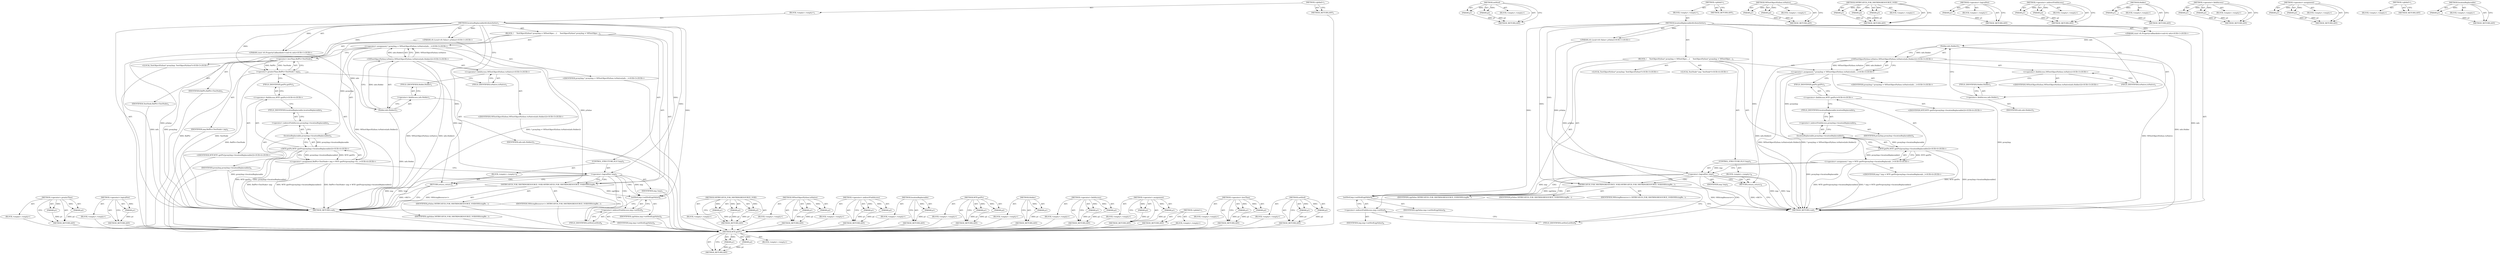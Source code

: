 digraph "setHref" {
vulnerable_90 [label=<(METHOD,WTF.getPtr)>];
vulnerable_91 [label=<(PARAM,p1)>];
vulnerable_92 [label=<(PARAM,p2)>];
vulnerable_93 [label=<(BLOCK,&lt;empty&gt;,&lt;empty&gt;)>];
vulnerable_94 [label=<(METHOD_RETURN,ANY)>];
vulnerable_114 [label=<(METHOD,setHref)>];
vulnerable_115 [label=<(PARAM,p1)>];
vulnerable_116 [label=<(PARAM,p2)>];
vulnerable_117 [label=<(BLOCK,&lt;empty&gt;,&lt;empty&gt;)>];
vulnerable_118 [label=<(METHOD_RETURN,ANY)>];
vulnerable_6 [label=<(METHOD,&lt;global&gt;)<SUB>1</SUB>>];
vulnerable_7 [label=<(BLOCK,&lt;empty&gt;,&lt;empty&gt;)<SUB>1</SUB>>];
vulnerable_8 [label=<(METHOD,locationReplaceableAttributeSetter)<SUB>1</SUB>>];
vulnerable_9 [label="<(PARAM,v8::Local&lt;v8::Value&gt; jsValue)<SUB>1</SUB>>"];
vulnerable_10 [label="<(PARAM,const v8::PropertyCallbackInfo&lt;void&gt;&amp; info)<SUB>1</SUB>>"];
vulnerable_11 [label=<(BLOCK,{
     TestObjectPython* proxyImp = V8TestObjec...,{
     TestObjectPython* proxyImp = V8TestObjec...)<SUB>2</SUB>>];
vulnerable_12 [label="<(LOCAL,TestObjectPython* proxyImp: TestObjectPython*)<SUB>3</SUB>>"];
vulnerable_13 [label="<(&lt;operator&gt;.assignment,* proxyImp = V8TestObjectPython::toNative(info....)<SUB>3</SUB>>"];
vulnerable_14 [label="<(IDENTIFIER,proxyImp,* proxyImp = V8TestObjectPython::toNative(info....)<SUB>3</SUB>>"];
vulnerable_15 [label="<(V8TestObjectPython.toNative,V8TestObjectPython::toNative(info.Holder()))<SUB>3</SUB>>"];
vulnerable_16 [label="<(&lt;operator&gt;.fieldAccess,V8TestObjectPython::toNative)<SUB>3</SUB>>"];
vulnerable_17 [label="<(IDENTIFIER,V8TestObjectPython,V8TestObjectPython::toNative(info.Holder()))<SUB>3</SUB>>"];
vulnerable_18 [label=<(FIELD_IDENTIFIER,toNative,toNative)<SUB>3</SUB>>];
vulnerable_19 [label=<(Holder,info.Holder())<SUB>3</SUB>>];
vulnerable_20 [label=<(&lt;operator&gt;.fieldAccess,info.Holder)<SUB>3</SUB>>];
vulnerable_21 [label=<(IDENTIFIER,info,info.Holder())<SUB>3</SUB>>];
vulnerable_22 [label=<(FIELD_IDENTIFIER,Holder,Holder)<SUB>3</SUB>>];
vulnerable_23 [label="<(LOCAL,TestNode* imp: TestNode*)<SUB>4</SUB>>"];
vulnerable_24 [label="<(&lt;operator&gt;.assignment,* imp = WTF::getPtr(proxyImp-&gt;locationReplaceab...)<SUB>4</SUB>>"];
vulnerable_25 [label="<(IDENTIFIER,imp,* imp = WTF::getPtr(proxyImp-&gt;locationReplaceab...)<SUB>4</SUB>>"];
vulnerable_26 [label="<(WTF.getPtr,WTF::getPtr(proxyImp-&gt;locationReplaceable()))<SUB>4</SUB>>"];
vulnerable_27 [label="<(&lt;operator&gt;.fieldAccess,WTF::getPtr)<SUB>4</SUB>>"];
vulnerable_28 [label="<(IDENTIFIER,WTF,WTF::getPtr(proxyImp-&gt;locationReplaceable()))<SUB>4</SUB>>"];
vulnerable_29 [label=<(FIELD_IDENTIFIER,getPtr,getPtr)<SUB>4</SUB>>];
vulnerable_30 [label=<(locationReplaceable,proxyImp-&gt;locationReplaceable())<SUB>4</SUB>>];
vulnerable_31 [label=<(&lt;operator&gt;.indirectFieldAccess,proxyImp-&gt;locationReplaceable)<SUB>4</SUB>>];
vulnerable_32 [label=<(IDENTIFIER,proxyImp,proxyImp-&gt;locationReplaceable())<SUB>4</SUB>>];
vulnerable_33 [label=<(FIELD_IDENTIFIER,locationReplaceable,locationReplaceable)<SUB>4</SUB>>];
vulnerable_34 [label=<(CONTROL_STRUCTURE,IF,if (!imp))<SUB>5</SUB>>];
vulnerable_35 [label=<(&lt;operator&gt;.logicalNot,!imp)<SUB>5</SUB>>];
vulnerable_36 [label=<(IDENTIFIER,imp,!imp)<SUB>5</SUB>>];
vulnerable_37 [label=<(BLOCK,&lt;empty&gt;,&lt;empty&gt;)<SUB>6</SUB>>];
vulnerable_38 [label=<(RETURN,return;,return;)<SUB>6</SUB>>];
vulnerable_39 [label=<(V8TRYCATCH_FOR_V8STRINGRESOURCE_VOID,V8TRYCATCH_FOR_V8STRINGRESOURCE_VOID(V8StringRe...)<SUB>7</SUB>>];
vulnerable_40 [label=<(IDENTIFIER,V8StringResource&lt;&gt;,V8TRYCATCH_FOR_V8STRINGRESOURCE_VOID(V8StringRe...)<SUB>7</SUB>>];
vulnerable_41 [label=<(IDENTIFIER,cppValue,V8TRYCATCH_FOR_V8STRINGRESOURCE_VOID(V8StringRe...)<SUB>7</SUB>>];
vulnerable_42 [label=<(IDENTIFIER,jsValue,V8TRYCATCH_FOR_V8STRINGRESOURCE_VOID(V8StringRe...)<SUB>7</SUB>>];
vulnerable_43 [label=<(setHref,imp-&gt;setHref(cppValue))<SUB>8</SUB>>];
vulnerable_44 [label=<(&lt;operator&gt;.indirectFieldAccess,imp-&gt;setHref)<SUB>8</SUB>>];
vulnerable_45 [label=<(IDENTIFIER,imp,imp-&gt;setHref(cppValue))<SUB>8</SUB>>];
vulnerable_46 [label=<(FIELD_IDENTIFIER,setHref,setHref)<SUB>8</SUB>>];
vulnerable_47 [label=<(IDENTIFIER,cppValue,imp-&gt;setHref(cppValue))<SUB>8</SUB>>];
vulnerable_48 [label=<(METHOD_RETURN,void)<SUB>1</SUB>>];
vulnerable_50 [label=<(METHOD_RETURN,ANY)<SUB>1</SUB>>];
vulnerable_76 [label=<(METHOD,V8TestObjectPython.toNative)>];
vulnerable_77 [label=<(PARAM,p1)>];
vulnerable_78 [label=<(PARAM,p2)>];
vulnerable_79 [label=<(BLOCK,&lt;empty&gt;,&lt;empty&gt;)>];
vulnerable_80 [label=<(METHOD_RETURN,ANY)>];
vulnerable_108 [label=<(METHOD,V8TRYCATCH_FOR_V8STRINGRESOURCE_VOID)>];
vulnerable_109 [label=<(PARAM,p1)>];
vulnerable_110 [label=<(PARAM,p2)>];
vulnerable_111 [label=<(PARAM,p3)>];
vulnerable_112 [label=<(BLOCK,&lt;empty&gt;,&lt;empty&gt;)>];
vulnerable_113 [label=<(METHOD_RETURN,ANY)>];
vulnerable_104 [label=<(METHOD,&lt;operator&gt;.logicalNot)>];
vulnerable_105 [label=<(PARAM,p1)>];
vulnerable_106 [label=<(BLOCK,&lt;empty&gt;,&lt;empty&gt;)>];
vulnerable_107 [label=<(METHOD_RETURN,ANY)>];
vulnerable_99 [label=<(METHOD,&lt;operator&gt;.indirectFieldAccess)>];
vulnerable_100 [label=<(PARAM,p1)>];
vulnerable_101 [label=<(PARAM,p2)>];
vulnerable_102 [label=<(BLOCK,&lt;empty&gt;,&lt;empty&gt;)>];
vulnerable_103 [label=<(METHOD_RETURN,ANY)>];
vulnerable_86 [label=<(METHOD,Holder)>];
vulnerable_87 [label=<(PARAM,p1)>];
vulnerable_88 [label=<(BLOCK,&lt;empty&gt;,&lt;empty&gt;)>];
vulnerable_89 [label=<(METHOD_RETURN,ANY)>];
vulnerable_81 [label=<(METHOD,&lt;operator&gt;.fieldAccess)>];
vulnerable_82 [label=<(PARAM,p1)>];
vulnerable_83 [label=<(PARAM,p2)>];
vulnerable_84 [label=<(BLOCK,&lt;empty&gt;,&lt;empty&gt;)>];
vulnerable_85 [label=<(METHOD_RETURN,ANY)>];
vulnerable_71 [label=<(METHOD,&lt;operator&gt;.assignment)>];
vulnerable_72 [label=<(PARAM,p1)>];
vulnerable_73 [label=<(PARAM,p2)>];
vulnerable_74 [label=<(BLOCK,&lt;empty&gt;,&lt;empty&gt;)>];
vulnerable_75 [label=<(METHOD_RETURN,ANY)>];
vulnerable_65 [label=<(METHOD,&lt;global&gt;)<SUB>1</SUB>>];
vulnerable_66 [label=<(BLOCK,&lt;empty&gt;,&lt;empty&gt;)>];
vulnerable_67 [label=<(METHOD_RETURN,ANY)>];
vulnerable_95 [label=<(METHOD,locationReplaceable)>];
vulnerable_96 [label=<(PARAM,p1)>];
vulnerable_97 [label=<(BLOCK,&lt;empty&gt;,&lt;empty&gt;)>];
vulnerable_98 [label=<(METHOD_RETURN,ANY)>];
fixed_91 [label=<(METHOD,&lt;operator&gt;.greaterThan)>];
fixed_92 [label=<(PARAM,p1)>];
fixed_93 [label=<(PARAM,p2)>];
fixed_94 [label=<(BLOCK,&lt;empty&gt;,&lt;empty&gt;)>];
fixed_95 [label=<(METHOD_RETURN,ANY)>];
fixed_115 [label=<(METHOD,&lt;operator&gt;.logicalNot)>];
fixed_116 [label=<(PARAM,p1)>];
fixed_117 [label=<(BLOCK,&lt;empty&gt;,&lt;empty&gt;)>];
fixed_118 [label=<(METHOD_RETURN,ANY)>];
fixed_6 [label=<(METHOD,&lt;global&gt;)<SUB>1</SUB>>];
fixed_7 [label=<(BLOCK,&lt;empty&gt;,&lt;empty&gt;)<SUB>1</SUB>>];
fixed_8 [label=<(METHOD,locationReplaceableAttributeSetter)<SUB>1</SUB>>];
fixed_9 [label="<(PARAM,v8::Local&lt;v8::Value&gt; jsValue)<SUB>1</SUB>>"];
fixed_10 [label="<(PARAM,const v8::PropertyCallbackInfo&lt;void&gt;&amp; info)<SUB>1</SUB>>"];
fixed_11 [label=<(BLOCK,{
     TestObjectPython* proxyImp = V8TestObjec...,{
     TestObjectPython* proxyImp = V8TestObjec...)<SUB>2</SUB>>];
fixed_12 [label="<(LOCAL,TestObjectPython* proxyImp: TestObjectPython*)<SUB>3</SUB>>"];
fixed_13 [label="<(&lt;operator&gt;.assignment,* proxyImp = V8TestObjectPython::toNative(info....)<SUB>3</SUB>>"];
fixed_14 [label="<(IDENTIFIER,proxyImp,* proxyImp = V8TestObjectPython::toNative(info....)<SUB>3</SUB>>"];
fixed_15 [label="<(V8TestObjectPython.toNative,V8TestObjectPython::toNative(info.Holder()))<SUB>3</SUB>>"];
fixed_16 [label="<(&lt;operator&gt;.fieldAccess,V8TestObjectPython::toNative)<SUB>3</SUB>>"];
fixed_17 [label="<(IDENTIFIER,V8TestObjectPython,V8TestObjectPython::toNative(info.Holder()))<SUB>3</SUB>>"];
fixed_18 [label=<(FIELD_IDENTIFIER,toNative,toNative)<SUB>3</SUB>>];
fixed_19 [label=<(Holder,info.Holder())<SUB>3</SUB>>];
fixed_20 [label=<(&lt;operator&gt;.fieldAccess,info.Holder)<SUB>3</SUB>>];
fixed_21 [label=<(IDENTIFIER,info,info.Holder())<SUB>3</SUB>>];
fixed_22 [label=<(FIELD_IDENTIFIER,Holder,Holder)<SUB>3</SUB>>];
fixed_23 [label="<(&lt;operator&gt;.assignment,RefPtr&lt;TestNode&gt; imp = WTF::getPtr(proxyImp-&gt;lo...)<SUB>4</SUB>>"];
fixed_24 [label=<(&lt;operator&gt;.greaterThan,RefPtr&lt;TestNode&gt; imp)<SUB>4</SUB>>];
fixed_25 [label=<(&lt;operator&gt;.lessThan,RefPtr&lt;TestNode)<SUB>4</SUB>>];
fixed_26 [label=<(IDENTIFIER,RefPtr,RefPtr&lt;TestNode)<SUB>4</SUB>>];
fixed_27 [label=<(IDENTIFIER,TestNode,RefPtr&lt;TestNode)<SUB>4</SUB>>];
fixed_28 [label=<(IDENTIFIER,imp,RefPtr&lt;TestNode&gt; imp)<SUB>4</SUB>>];
fixed_29 [label="<(WTF.getPtr,WTF::getPtr(proxyImp-&gt;locationReplaceable()))<SUB>4</SUB>>"];
fixed_30 [label="<(&lt;operator&gt;.fieldAccess,WTF::getPtr)<SUB>4</SUB>>"];
fixed_31 [label="<(IDENTIFIER,WTF,WTF::getPtr(proxyImp-&gt;locationReplaceable()))<SUB>4</SUB>>"];
fixed_32 [label=<(FIELD_IDENTIFIER,getPtr,getPtr)<SUB>4</SUB>>];
fixed_33 [label=<(locationReplaceable,proxyImp-&gt;locationReplaceable())<SUB>4</SUB>>];
fixed_34 [label=<(&lt;operator&gt;.indirectFieldAccess,proxyImp-&gt;locationReplaceable)<SUB>4</SUB>>];
fixed_35 [label=<(IDENTIFIER,proxyImp,proxyImp-&gt;locationReplaceable())<SUB>4</SUB>>];
fixed_36 [label=<(FIELD_IDENTIFIER,locationReplaceable,locationReplaceable)<SUB>4</SUB>>];
fixed_37 [label=<(CONTROL_STRUCTURE,IF,if (!imp))<SUB>5</SUB>>];
fixed_38 [label=<(&lt;operator&gt;.logicalNot,!imp)<SUB>5</SUB>>];
fixed_39 [label=<(IDENTIFIER,imp,!imp)<SUB>5</SUB>>];
fixed_40 [label=<(BLOCK,&lt;empty&gt;,&lt;empty&gt;)<SUB>6</SUB>>];
fixed_41 [label=<(RETURN,return;,return;)<SUB>6</SUB>>];
fixed_42 [label=<(V8TRYCATCH_FOR_V8STRINGRESOURCE_VOID,V8TRYCATCH_FOR_V8STRINGRESOURCE_VOID(V8StringRe...)<SUB>7</SUB>>];
fixed_43 [label=<(IDENTIFIER,V8StringResource&lt;&gt;,V8TRYCATCH_FOR_V8STRINGRESOURCE_VOID(V8StringRe...)<SUB>7</SUB>>];
fixed_44 [label=<(IDENTIFIER,cppValue,V8TRYCATCH_FOR_V8STRINGRESOURCE_VOID(V8StringRe...)<SUB>7</SUB>>];
fixed_45 [label=<(IDENTIFIER,jsValue,V8TRYCATCH_FOR_V8STRINGRESOURCE_VOID(V8StringRe...)<SUB>7</SUB>>];
fixed_46 [label=<(setHref,imp-&gt;setHref(cppValue))<SUB>8</SUB>>];
fixed_47 [label=<(&lt;operator&gt;.indirectFieldAccess,imp-&gt;setHref)<SUB>8</SUB>>];
fixed_48 [label=<(IDENTIFIER,imp,imp-&gt;setHref(cppValue))<SUB>8</SUB>>];
fixed_49 [label=<(FIELD_IDENTIFIER,setHref,setHref)<SUB>8</SUB>>];
fixed_50 [label=<(IDENTIFIER,cppValue,imp-&gt;setHref(cppValue))<SUB>8</SUB>>];
fixed_51 [label=<(METHOD_RETURN,void)<SUB>1</SUB>>];
fixed_53 [label=<(METHOD_RETURN,ANY)<SUB>1</SUB>>];
fixed_119 [label=<(METHOD,V8TRYCATCH_FOR_V8STRINGRESOURCE_VOID)>];
fixed_120 [label=<(PARAM,p1)>];
fixed_121 [label=<(PARAM,p2)>];
fixed_122 [label=<(PARAM,p3)>];
fixed_123 [label=<(BLOCK,&lt;empty&gt;,&lt;empty&gt;)>];
fixed_124 [label=<(METHOD_RETURN,ANY)>];
fixed_77 [label=<(METHOD,V8TestObjectPython.toNative)>];
fixed_78 [label=<(PARAM,p1)>];
fixed_79 [label=<(PARAM,p2)>];
fixed_80 [label=<(BLOCK,&lt;empty&gt;,&lt;empty&gt;)>];
fixed_81 [label=<(METHOD_RETURN,ANY)>];
fixed_110 [label=<(METHOD,&lt;operator&gt;.indirectFieldAccess)>];
fixed_111 [label=<(PARAM,p1)>];
fixed_112 [label=<(PARAM,p2)>];
fixed_113 [label=<(BLOCK,&lt;empty&gt;,&lt;empty&gt;)>];
fixed_114 [label=<(METHOD_RETURN,ANY)>];
fixed_106 [label=<(METHOD,locationReplaceable)>];
fixed_107 [label=<(PARAM,p1)>];
fixed_108 [label=<(BLOCK,&lt;empty&gt;,&lt;empty&gt;)>];
fixed_109 [label=<(METHOD_RETURN,ANY)>];
fixed_101 [label=<(METHOD,WTF.getPtr)>];
fixed_102 [label=<(PARAM,p1)>];
fixed_103 [label=<(PARAM,p2)>];
fixed_104 [label=<(BLOCK,&lt;empty&gt;,&lt;empty&gt;)>];
fixed_105 [label=<(METHOD_RETURN,ANY)>];
fixed_87 [label=<(METHOD,Holder)>];
fixed_88 [label=<(PARAM,p1)>];
fixed_89 [label=<(BLOCK,&lt;empty&gt;,&lt;empty&gt;)>];
fixed_90 [label=<(METHOD_RETURN,ANY)>];
fixed_82 [label=<(METHOD,&lt;operator&gt;.fieldAccess)>];
fixed_83 [label=<(PARAM,p1)>];
fixed_84 [label=<(PARAM,p2)>];
fixed_85 [label=<(BLOCK,&lt;empty&gt;,&lt;empty&gt;)>];
fixed_86 [label=<(METHOD_RETURN,ANY)>];
fixed_72 [label=<(METHOD,&lt;operator&gt;.assignment)>];
fixed_73 [label=<(PARAM,p1)>];
fixed_74 [label=<(PARAM,p2)>];
fixed_75 [label=<(BLOCK,&lt;empty&gt;,&lt;empty&gt;)>];
fixed_76 [label=<(METHOD_RETURN,ANY)>];
fixed_66 [label=<(METHOD,&lt;global&gt;)<SUB>1</SUB>>];
fixed_67 [label=<(BLOCK,&lt;empty&gt;,&lt;empty&gt;)>];
fixed_68 [label=<(METHOD_RETURN,ANY)>];
fixed_96 [label=<(METHOD,&lt;operator&gt;.lessThan)>];
fixed_97 [label=<(PARAM,p1)>];
fixed_98 [label=<(PARAM,p2)>];
fixed_99 [label=<(BLOCK,&lt;empty&gt;,&lt;empty&gt;)>];
fixed_100 [label=<(METHOD_RETURN,ANY)>];
fixed_125 [label=<(METHOD,setHref)>];
fixed_126 [label=<(PARAM,p1)>];
fixed_127 [label=<(PARAM,p2)>];
fixed_128 [label=<(BLOCK,&lt;empty&gt;,&lt;empty&gt;)>];
fixed_129 [label=<(METHOD_RETURN,ANY)>];
vulnerable_90 -> vulnerable_91  [key=0, label="AST: "];
vulnerable_90 -> vulnerable_91  [key=1, label="DDG: "];
vulnerable_90 -> vulnerable_93  [key=0, label="AST: "];
vulnerable_90 -> vulnerable_92  [key=0, label="AST: "];
vulnerable_90 -> vulnerable_92  [key=1, label="DDG: "];
vulnerable_90 -> vulnerable_94  [key=0, label="AST: "];
vulnerable_90 -> vulnerable_94  [key=1, label="CFG: "];
vulnerable_91 -> vulnerable_94  [key=0, label="DDG: p1"];
vulnerable_92 -> vulnerable_94  [key=0, label="DDG: p2"];
vulnerable_114 -> vulnerable_115  [key=0, label="AST: "];
vulnerable_114 -> vulnerable_115  [key=1, label="DDG: "];
vulnerable_114 -> vulnerable_117  [key=0, label="AST: "];
vulnerable_114 -> vulnerable_116  [key=0, label="AST: "];
vulnerable_114 -> vulnerable_116  [key=1, label="DDG: "];
vulnerable_114 -> vulnerable_118  [key=0, label="AST: "];
vulnerable_114 -> vulnerable_118  [key=1, label="CFG: "];
vulnerable_115 -> vulnerable_118  [key=0, label="DDG: p1"];
vulnerable_116 -> vulnerable_118  [key=0, label="DDG: p2"];
vulnerable_6 -> vulnerable_7  [key=0, label="AST: "];
vulnerable_6 -> vulnerable_50  [key=0, label="AST: "];
vulnerable_6 -> vulnerable_50  [key=1, label="CFG: "];
vulnerable_7 -> vulnerable_8  [key=0, label="AST: "];
vulnerable_8 -> vulnerable_9  [key=0, label="AST: "];
vulnerable_8 -> vulnerable_9  [key=1, label="DDG: "];
vulnerable_8 -> vulnerable_10  [key=0, label="AST: "];
vulnerable_8 -> vulnerable_10  [key=1, label="DDG: "];
vulnerable_8 -> vulnerable_11  [key=0, label="AST: "];
vulnerable_8 -> vulnerable_48  [key=0, label="AST: "];
vulnerable_8 -> vulnerable_18  [key=0, label="CFG: "];
vulnerable_8 -> vulnerable_39  [key=0, label="DDG: "];
vulnerable_8 -> vulnerable_43  [key=0, label="DDG: "];
vulnerable_8 -> vulnerable_35  [key=0, label="DDG: "];
vulnerable_8 -> vulnerable_38  [key=0, label="DDG: "];
vulnerable_9 -> vulnerable_48  [key=0, label="DDG: jsValue"];
vulnerable_9 -> vulnerable_39  [key=0, label="DDG: jsValue"];
vulnerable_10 -> vulnerable_48  [key=0, label="DDG: info"];
vulnerable_10 -> vulnerable_19  [key=0, label="DDG: info"];
vulnerable_11 -> vulnerable_12  [key=0, label="AST: "];
vulnerable_11 -> vulnerable_13  [key=0, label="AST: "];
vulnerable_11 -> vulnerable_23  [key=0, label="AST: "];
vulnerable_11 -> vulnerable_24  [key=0, label="AST: "];
vulnerable_11 -> vulnerable_34  [key=0, label="AST: "];
vulnerable_11 -> vulnerable_39  [key=0, label="AST: "];
vulnerable_11 -> vulnerable_43  [key=0, label="AST: "];
vulnerable_13 -> vulnerable_14  [key=0, label="AST: "];
vulnerable_13 -> vulnerable_15  [key=0, label="AST: "];
vulnerable_13 -> vulnerable_29  [key=0, label="CFG: "];
vulnerable_13 -> vulnerable_48  [key=0, label="DDG: proxyImp"];
vulnerable_13 -> vulnerable_48  [key=1, label="DDG: V8TestObjectPython::toNative(info.Holder())"];
vulnerable_13 -> vulnerable_48  [key=2, label="DDG: * proxyImp = V8TestObjectPython::toNative(info.Holder())"];
vulnerable_13 -> vulnerable_30  [key=0, label="DDG: proxyImp"];
vulnerable_15 -> vulnerable_16  [key=0, label="AST: "];
vulnerable_15 -> vulnerable_19  [key=0, label="AST: "];
vulnerable_15 -> vulnerable_13  [key=0, label="CFG: "];
vulnerable_15 -> vulnerable_13  [key=1, label="DDG: V8TestObjectPython::toNative"];
vulnerable_15 -> vulnerable_13  [key=2, label="DDG: info.Holder()"];
vulnerable_15 -> vulnerable_48  [key=0, label="DDG: V8TestObjectPython::toNative"];
vulnerable_15 -> vulnerable_48  [key=1, label="DDG: info.Holder()"];
vulnerable_16 -> vulnerable_17  [key=0, label="AST: "];
vulnerable_16 -> vulnerable_18  [key=0, label="AST: "];
vulnerable_16 -> vulnerable_22  [key=0, label="CFG: "];
vulnerable_18 -> vulnerable_16  [key=0, label="CFG: "];
vulnerable_19 -> vulnerable_20  [key=0, label="AST: "];
vulnerable_19 -> vulnerable_15  [key=0, label="CFG: "];
vulnerable_19 -> vulnerable_15  [key=1, label="DDG: info.Holder"];
vulnerable_19 -> vulnerable_48  [key=0, label="DDG: info.Holder"];
vulnerable_20 -> vulnerable_21  [key=0, label="AST: "];
vulnerable_20 -> vulnerable_22  [key=0, label="AST: "];
vulnerable_20 -> vulnerable_19  [key=0, label="CFG: "];
vulnerable_22 -> vulnerable_20  [key=0, label="CFG: "];
vulnerable_24 -> vulnerable_25  [key=0, label="AST: "];
vulnerable_24 -> vulnerable_26  [key=0, label="AST: "];
vulnerable_24 -> vulnerable_35  [key=0, label="CFG: "];
vulnerable_24 -> vulnerable_35  [key=1, label="DDG: imp"];
vulnerable_24 -> vulnerable_48  [key=0, label="DDG: WTF::getPtr(proxyImp-&gt;locationReplaceable())"];
vulnerable_24 -> vulnerable_48  [key=1, label="DDG: * imp = WTF::getPtr(proxyImp-&gt;locationReplaceable())"];
vulnerable_26 -> vulnerable_27  [key=0, label="AST: "];
vulnerable_26 -> vulnerable_30  [key=0, label="AST: "];
vulnerable_26 -> vulnerable_24  [key=0, label="CFG: "];
vulnerable_26 -> vulnerable_24  [key=1, label="DDG: WTF::getPtr"];
vulnerable_26 -> vulnerable_24  [key=2, label="DDG: proxyImp-&gt;locationReplaceable()"];
vulnerable_26 -> vulnerable_48  [key=0, label="DDG: WTF::getPtr"];
vulnerable_26 -> vulnerable_48  [key=1, label="DDG: proxyImp-&gt;locationReplaceable()"];
vulnerable_27 -> vulnerable_28  [key=0, label="AST: "];
vulnerable_27 -> vulnerable_29  [key=0, label="AST: "];
vulnerable_27 -> vulnerable_33  [key=0, label="CFG: "];
vulnerable_29 -> vulnerable_27  [key=0, label="CFG: "];
vulnerable_30 -> vulnerable_31  [key=0, label="AST: "];
vulnerable_30 -> vulnerable_26  [key=0, label="CFG: "];
vulnerable_30 -> vulnerable_26  [key=1, label="DDG: proxyImp-&gt;locationReplaceable"];
vulnerable_30 -> vulnerable_48  [key=0, label="DDG: proxyImp-&gt;locationReplaceable"];
vulnerable_31 -> vulnerable_32  [key=0, label="AST: "];
vulnerable_31 -> vulnerable_33  [key=0, label="AST: "];
vulnerable_31 -> vulnerable_30  [key=0, label="CFG: "];
vulnerable_33 -> vulnerable_31  [key=0, label="CFG: "];
vulnerable_34 -> vulnerable_35  [key=0, label="AST: "];
vulnerable_34 -> vulnerable_37  [key=0, label="AST: "];
vulnerable_35 -> vulnerable_36  [key=0, label="AST: "];
vulnerable_35 -> vulnerable_38  [key=0, label="CFG: "];
vulnerable_35 -> vulnerable_38  [key=1, label="CDG: "];
vulnerable_35 -> vulnerable_39  [key=0, label="CFG: "];
vulnerable_35 -> vulnerable_39  [key=1, label="CDG: "];
vulnerable_35 -> vulnerable_48  [key=0, label="DDG: imp"];
vulnerable_35 -> vulnerable_48  [key=1, label="DDG: !imp"];
vulnerable_35 -> vulnerable_43  [key=0, label="DDG: imp"];
vulnerable_35 -> vulnerable_43  [key=1, label="CDG: "];
vulnerable_35 -> vulnerable_44  [key=0, label="CDG: "];
vulnerable_35 -> vulnerable_46  [key=0, label="CDG: "];
vulnerable_37 -> vulnerable_38  [key=0, label="AST: "];
vulnerable_38 -> vulnerable_48  [key=0, label="CFG: "];
vulnerable_38 -> vulnerable_48  [key=1, label="DDG: &lt;RET&gt;"];
vulnerable_39 -> vulnerable_40  [key=0, label="AST: "];
vulnerable_39 -> vulnerable_41  [key=0, label="AST: "];
vulnerable_39 -> vulnerable_42  [key=0, label="AST: "];
vulnerable_39 -> vulnerable_46  [key=0, label="CFG: "];
vulnerable_39 -> vulnerable_48  [key=0, label="DDG: V8StringResource&lt;&gt;"];
vulnerable_39 -> vulnerable_43  [key=0, label="DDG: cppValue"];
vulnerable_43 -> vulnerable_44  [key=0, label="AST: "];
vulnerable_43 -> vulnerable_47  [key=0, label="AST: "];
vulnerable_43 -> vulnerable_48  [key=0, label="CFG: "];
vulnerable_44 -> vulnerable_45  [key=0, label="AST: "];
vulnerable_44 -> vulnerable_46  [key=0, label="AST: "];
vulnerable_44 -> vulnerable_43  [key=0, label="CFG: "];
vulnerable_46 -> vulnerable_44  [key=0, label="CFG: "];
vulnerable_76 -> vulnerable_77  [key=0, label="AST: "];
vulnerable_76 -> vulnerable_77  [key=1, label="DDG: "];
vulnerable_76 -> vulnerable_79  [key=0, label="AST: "];
vulnerable_76 -> vulnerable_78  [key=0, label="AST: "];
vulnerable_76 -> vulnerable_78  [key=1, label="DDG: "];
vulnerable_76 -> vulnerable_80  [key=0, label="AST: "];
vulnerable_76 -> vulnerable_80  [key=1, label="CFG: "];
vulnerable_77 -> vulnerable_80  [key=0, label="DDG: p1"];
vulnerable_78 -> vulnerable_80  [key=0, label="DDG: p2"];
vulnerable_108 -> vulnerable_109  [key=0, label="AST: "];
vulnerable_108 -> vulnerable_109  [key=1, label="DDG: "];
vulnerable_108 -> vulnerable_112  [key=0, label="AST: "];
vulnerable_108 -> vulnerable_110  [key=0, label="AST: "];
vulnerable_108 -> vulnerable_110  [key=1, label="DDG: "];
vulnerable_108 -> vulnerable_113  [key=0, label="AST: "];
vulnerable_108 -> vulnerable_113  [key=1, label="CFG: "];
vulnerable_108 -> vulnerable_111  [key=0, label="AST: "];
vulnerable_108 -> vulnerable_111  [key=1, label="DDG: "];
vulnerable_109 -> vulnerable_113  [key=0, label="DDG: p1"];
vulnerable_110 -> vulnerable_113  [key=0, label="DDG: p2"];
vulnerable_111 -> vulnerable_113  [key=0, label="DDG: p3"];
vulnerable_104 -> vulnerable_105  [key=0, label="AST: "];
vulnerable_104 -> vulnerable_105  [key=1, label="DDG: "];
vulnerable_104 -> vulnerable_106  [key=0, label="AST: "];
vulnerable_104 -> vulnerable_107  [key=0, label="AST: "];
vulnerable_104 -> vulnerable_107  [key=1, label="CFG: "];
vulnerable_105 -> vulnerable_107  [key=0, label="DDG: p1"];
vulnerable_99 -> vulnerable_100  [key=0, label="AST: "];
vulnerable_99 -> vulnerable_100  [key=1, label="DDG: "];
vulnerable_99 -> vulnerable_102  [key=0, label="AST: "];
vulnerable_99 -> vulnerable_101  [key=0, label="AST: "];
vulnerable_99 -> vulnerable_101  [key=1, label="DDG: "];
vulnerable_99 -> vulnerable_103  [key=0, label="AST: "];
vulnerable_99 -> vulnerable_103  [key=1, label="CFG: "];
vulnerable_100 -> vulnerable_103  [key=0, label="DDG: p1"];
vulnerable_101 -> vulnerable_103  [key=0, label="DDG: p2"];
vulnerable_86 -> vulnerable_87  [key=0, label="AST: "];
vulnerable_86 -> vulnerable_87  [key=1, label="DDG: "];
vulnerable_86 -> vulnerable_88  [key=0, label="AST: "];
vulnerable_86 -> vulnerable_89  [key=0, label="AST: "];
vulnerable_86 -> vulnerable_89  [key=1, label="CFG: "];
vulnerable_87 -> vulnerable_89  [key=0, label="DDG: p1"];
vulnerable_81 -> vulnerable_82  [key=0, label="AST: "];
vulnerable_81 -> vulnerable_82  [key=1, label="DDG: "];
vulnerable_81 -> vulnerable_84  [key=0, label="AST: "];
vulnerable_81 -> vulnerable_83  [key=0, label="AST: "];
vulnerable_81 -> vulnerable_83  [key=1, label="DDG: "];
vulnerable_81 -> vulnerable_85  [key=0, label="AST: "];
vulnerable_81 -> vulnerable_85  [key=1, label="CFG: "];
vulnerable_82 -> vulnerable_85  [key=0, label="DDG: p1"];
vulnerable_83 -> vulnerable_85  [key=0, label="DDG: p2"];
vulnerable_71 -> vulnerable_72  [key=0, label="AST: "];
vulnerable_71 -> vulnerable_72  [key=1, label="DDG: "];
vulnerable_71 -> vulnerable_74  [key=0, label="AST: "];
vulnerable_71 -> vulnerable_73  [key=0, label="AST: "];
vulnerable_71 -> vulnerable_73  [key=1, label="DDG: "];
vulnerable_71 -> vulnerable_75  [key=0, label="AST: "];
vulnerable_71 -> vulnerable_75  [key=1, label="CFG: "];
vulnerable_72 -> vulnerable_75  [key=0, label="DDG: p1"];
vulnerable_73 -> vulnerable_75  [key=0, label="DDG: p2"];
vulnerable_65 -> vulnerable_66  [key=0, label="AST: "];
vulnerable_65 -> vulnerable_67  [key=0, label="AST: "];
vulnerable_65 -> vulnerable_67  [key=1, label="CFG: "];
vulnerable_95 -> vulnerable_96  [key=0, label="AST: "];
vulnerable_95 -> vulnerable_96  [key=1, label="DDG: "];
vulnerable_95 -> vulnerable_97  [key=0, label="AST: "];
vulnerable_95 -> vulnerable_98  [key=0, label="AST: "];
vulnerable_95 -> vulnerable_98  [key=1, label="CFG: "];
vulnerable_96 -> vulnerable_98  [key=0, label="DDG: p1"];
fixed_91 -> fixed_92  [key=0, label="AST: "];
fixed_91 -> fixed_92  [key=1, label="DDG: "];
fixed_91 -> fixed_94  [key=0, label="AST: "];
fixed_91 -> fixed_93  [key=0, label="AST: "];
fixed_91 -> fixed_93  [key=1, label="DDG: "];
fixed_91 -> fixed_95  [key=0, label="AST: "];
fixed_91 -> fixed_95  [key=1, label="CFG: "];
fixed_92 -> fixed_95  [key=0, label="DDG: p1"];
fixed_93 -> fixed_95  [key=0, label="DDG: p2"];
fixed_94 -> vulnerable_90  [key=0];
fixed_95 -> vulnerable_90  [key=0];
fixed_115 -> fixed_116  [key=0, label="AST: "];
fixed_115 -> fixed_116  [key=1, label="DDG: "];
fixed_115 -> fixed_117  [key=0, label="AST: "];
fixed_115 -> fixed_118  [key=0, label="AST: "];
fixed_115 -> fixed_118  [key=1, label="CFG: "];
fixed_116 -> fixed_118  [key=0, label="DDG: p1"];
fixed_117 -> vulnerable_90  [key=0];
fixed_118 -> vulnerable_90  [key=0];
fixed_6 -> fixed_7  [key=0, label="AST: "];
fixed_6 -> fixed_53  [key=0, label="AST: "];
fixed_6 -> fixed_53  [key=1, label="CFG: "];
fixed_7 -> fixed_8  [key=0, label="AST: "];
fixed_8 -> fixed_9  [key=0, label="AST: "];
fixed_8 -> fixed_9  [key=1, label="DDG: "];
fixed_8 -> fixed_10  [key=0, label="AST: "];
fixed_8 -> fixed_10  [key=1, label="DDG: "];
fixed_8 -> fixed_11  [key=0, label="AST: "];
fixed_8 -> fixed_51  [key=0, label="AST: "];
fixed_8 -> fixed_18  [key=0, label="CFG: "];
fixed_8 -> fixed_42  [key=0, label="DDG: "];
fixed_8 -> fixed_46  [key=0, label="DDG: "];
fixed_8 -> fixed_24  [key=0, label="DDG: "];
fixed_8 -> fixed_38  [key=0, label="DDG: "];
fixed_8 -> fixed_41  [key=0, label="DDG: "];
fixed_8 -> fixed_25  [key=0, label="DDG: "];
fixed_9 -> fixed_51  [key=0, label="DDG: jsValue"];
fixed_9 -> fixed_42  [key=0, label="DDG: jsValue"];
fixed_10 -> fixed_51  [key=0, label="DDG: info"];
fixed_10 -> fixed_19  [key=0, label="DDG: info"];
fixed_11 -> fixed_12  [key=0, label="AST: "];
fixed_11 -> fixed_13  [key=0, label="AST: "];
fixed_11 -> fixed_23  [key=0, label="AST: "];
fixed_11 -> fixed_37  [key=0, label="AST: "];
fixed_11 -> fixed_42  [key=0, label="AST: "];
fixed_11 -> fixed_46  [key=0, label="AST: "];
fixed_12 -> vulnerable_90  [key=0];
fixed_13 -> fixed_14  [key=0, label="AST: "];
fixed_13 -> fixed_15  [key=0, label="AST: "];
fixed_13 -> fixed_25  [key=0, label="CFG: "];
fixed_13 -> fixed_51  [key=0, label="DDG: proxyImp"];
fixed_13 -> fixed_51  [key=1, label="DDG: V8TestObjectPython::toNative(info.Holder())"];
fixed_13 -> fixed_51  [key=2, label="DDG: * proxyImp = V8TestObjectPython::toNative(info.Holder())"];
fixed_13 -> fixed_33  [key=0, label="DDG: proxyImp"];
fixed_14 -> vulnerable_90  [key=0];
fixed_15 -> fixed_16  [key=0, label="AST: "];
fixed_15 -> fixed_19  [key=0, label="AST: "];
fixed_15 -> fixed_13  [key=0, label="CFG: "];
fixed_15 -> fixed_13  [key=1, label="DDG: V8TestObjectPython::toNative"];
fixed_15 -> fixed_13  [key=2, label="DDG: info.Holder()"];
fixed_15 -> fixed_51  [key=0, label="DDG: V8TestObjectPython::toNative"];
fixed_15 -> fixed_51  [key=1, label="DDG: info.Holder()"];
fixed_16 -> fixed_17  [key=0, label="AST: "];
fixed_16 -> fixed_18  [key=0, label="AST: "];
fixed_16 -> fixed_22  [key=0, label="CFG: "];
fixed_17 -> vulnerable_90  [key=0];
fixed_18 -> fixed_16  [key=0, label="CFG: "];
fixed_19 -> fixed_20  [key=0, label="AST: "];
fixed_19 -> fixed_15  [key=0, label="CFG: "];
fixed_19 -> fixed_15  [key=1, label="DDG: info.Holder"];
fixed_19 -> fixed_51  [key=0, label="DDG: info.Holder"];
fixed_20 -> fixed_21  [key=0, label="AST: "];
fixed_20 -> fixed_22  [key=0, label="AST: "];
fixed_20 -> fixed_19  [key=0, label="CFG: "];
fixed_21 -> vulnerable_90  [key=0];
fixed_22 -> fixed_20  [key=0, label="CFG: "];
fixed_23 -> fixed_24  [key=0, label="AST: "];
fixed_23 -> fixed_29  [key=0, label="AST: "];
fixed_23 -> fixed_38  [key=0, label="CFG: "];
fixed_23 -> fixed_51  [key=0, label="DDG: RefPtr&lt;TestNode&gt; imp"];
fixed_23 -> fixed_51  [key=1, label="DDG: WTF::getPtr(proxyImp-&gt;locationReplaceable())"];
fixed_23 -> fixed_51  [key=2, label="DDG: RefPtr&lt;TestNode&gt; imp = WTF::getPtr(proxyImp-&gt;locationReplaceable())"];
fixed_24 -> fixed_25  [key=0, label="AST: "];
fixed_24 -> fixed_28  [key=0, label="AST: "];
fixed_24 -> fixed_32  [key=0, label="CFG: "];
fixed_24 -> fixed_51  [key=0, label="DDG: RefPtr&lt;TestNode"];
fixed_24 -> fixed_38  [key=0, label="DDG: imp"];
fixed_25 -> fixed_26  [key=0, label="AST: "];
fixed_25 -> fixed_27  [key=0, label="AST: "];
fixed_25 -> fixed_24  [key=0, label="CFG: "];
fixed_25 -> fixed_24  [key=1, label="DDG: RefPtr"];
fixed_25 -> fixed_24  [key=2, label="DDG: TestNode"];
fixed_25 -> fixed_51  [key=0, label="DDG: RefPtr"];
fixed_25 -> fixed_51  [key=1, label="DDG: TestNode"];
fixed_26 -> vulnerable_90  [key=0];
fixed_27 -> vulnerable_90  [key=0];
fixed_28 -> vulnerable_90  [key=0];
fixed_29 -> fixed_30  [key=0, label="AST: "];
fixed_29 -> fixed_33  [key=0, label="AST: "];
fixed_29 -> fixed_23  [key=0, label="CFG: "];
fixed_29 -> fixed_23  [key=1, label="DDG: WTF::getPtr"];
fixed_29 -> fixed_23  [key=2, label="DDG: proxyImp-&gt;locationReplaceable()"];
fixed_29 -> fixed_51  [key=0, label="DDG: WTF::getPtr"];
fixed_29 -> fixed_51  [key=1, label="DDG: proxyImp-&gt;locationReplaceable()"];
fixed_30 -> fixed_31  [key=0, label="AST: "];
fixed_30 -> fixed_32  [key=0, label="AST: "];
fixed_30 -> fixed_36  [key=0, label="CFG: "];
fixed_31 -> vulnerable_90  [key=0];
fixed_32 -> fixed_30  [key=0, label="CFG: "];
fixed_33 -> fixed_34  [key=0, label="AST: "];
fixed_33 -> fixed_29  [key=0, label="CFG: "];
fixed_33 -> fixed_29  [key=1, label="DDG: proxyImp-&gt;locationReplaceable"];
fixed_33 -> fixed_51  [key=0, label="DDG: proxyImp-&gt;locationReplaceable"];
fixed_34 -> fixed_35  [key=0, label="AST: "];
fixed_34 -> fixed_36  [key=0, label="AST: "];
fixed_34 -> fixed_33  [key=0, label="CFG: "];
fixed_35 -> vulnerable_90  [key=0];
fixed_36 -> fixed_34  [key=0, label="CFG: "];
fixed_37 -> fixed_38  [key=0, label="AST: "];
fixed_37 -> fixed_40  [key=0, label="AST: "];
fixed_38 -> fixed_39  [key=0, label="AST: "];
fixed_38 -> fixed_41  [key=0, label="CFG: "];
fixed_38 -> fixed_41  [key=1, label="CDG: "];
fixed_38 -> fixed_42  [key=0, label="CFG: "];
fixed_38 -> fixed_42  [key=1, label="CDG: "];
fixed_38 -> fixed_51  [key=0, label="DDG: imp"];
fixed_38 -> fixed_51  [key=1, label="DDG: !imp"];
fixed_38 -> fixed_46  [key=0, label="DDG: imp"];
fixed_38 -> fixed_46  [key=1, label="CDG: "];
fixed_38 -> fixed_47  [key=0, label="CDG: "];
fixed_38 -> fixed_49  [key=0, label="CDG: "];
fixed_39 -> vulnerable_90  [key=0];
fixed_40 -> fixed_41  [key=0, label="AST: "];
fixed_41 -> fixed_51  [key=0, label="CFG: "];
fixed_41 -> fixed_51  [key=1, label="DDG: &lt;RET&gt;"];
fixed_42 -> fixed_43  [key=0, label="AST: "];
fixed_42 -> fixed_44  [key=0, label="AST: "];
fixed_42 -> fixed_45  [key=0, label="AST: "];
fixed_42 -> fixed_49  [key=0, label="CFG: "];
fixed_42 -> fixed_51  [key=0, label="DDG: V8StringResource&lt;&gt;"];
fixed_42 -> fixed_46  [key=0, label="DDG: cppValue"];
fixed_43 -> vulnerable_90  [key=0];
fixed_44 -> vulnerable_90  [key=0];
fixed_45 -> vulnerable_90  [key=0];
fixed_46 -> fixed_47  [key=0, label="AST: "];
fixed_46 -> fixed_50  [key=0, label="AST: "];
fixed_46 -> fixed_51  [key=0, label="CFG: "];
fixed_47 -> fixed_48  [key=0, label="AST: "];
fixed_47 -> fixed_49  [key=0, label="AST: "];
fixed_47 -> fixed_46  [key=0, label="CFG: "];
fixed_48 -> vulnerable_90  [key=0];
fixed_49 -> fixed_47  [key=0, label="CFG: "];
fixed_50 -> vulnerable_90  [key=0];
fixed_51 -> vulnerable_90  [key=0];
fixed_53 -> vulnerable_90  [key=0];
fixed_119 -> fixed_120  [key=0, label="AST: "];
fixed_119 -> fixed_120  [key=1, label="DDG: "];
fixed_119 -> fixed_123  [key=0, label="AST: "];
fixed_119 -> fixed_121  [key=0, label="AST: "];
fixed_119 -> fixed_121  [key=1, label="DDG: "];
fixed_119 -> fixed_124  [key=0, label="AST: "];
fixed_119 -> fixed_124  [key=1, label="CFG: "];
fixed_119 -> fixed_122  [key=0, label="AST: "];
fixed_119 -> fixed_122  [key=1, label="DDG: "];
fixed_120 -> fixed_124  [key=0, label="DDG: p1"];
fixed_121 -> fixed_124  [key=0, label="DDG: p2"];
fixed_122 -> fixed_124  [key=0, label="DDG: p3"];
fixed_123 -> vulnerable_90  [key=0];
fixed_124 -> vulnerable_90  [key=0];
fixed_77 -> fixed_78  [key=0, label="AST: "];
fixed_77 -> fixed_78  [key=1, label="DDG: "];
fixed_77 -> fixed_80  [key=0, label="AST: "];
fixed_77 -> fixed_79  [key=0, label="AST: "];
fixed_77 -> fixed_79  [key=1, label="DDG: "];
fixed_77 -> fixed_81  [key=0, label="AST: "];
fixed_77 -> fixed_81  [key=1, label="CFG: "];
fixed_78 -> fixed_81  [key=0, label="DDG: p1"];
fixed_79 -> fixed_81  [key=0, label="DDG: p2"];
fixed_80 -> vulnerable_90  [key=0];
fixed_81 -> vulnerable_90  [key=0];
fixed_110 -> fixed_111  [key=0, label="AST: "];
fixed_110 -> fixed_111  [key=1, label="DDG: "];
fixed_110 -> fixed_113  [key=0, label="AST: "];
fixed_110 -> fixed_112  [key=0, label="AST: "];
fixed_110 -> fixed_112  [key=1, label="DDG: "];
fixed_110 -> fixed_114  [key=0, label="AST: "];
fixed_110 -> fixed_114  [key=1, label="CFG: "];
fixed_111 -> fixed_114  [key=0, label="DDG: p1"];
fixed_112 -> fixed_114  [key=0, label="DDG: p2"];
fixed_113 -> vulnerable_90  [key=0];
fixed_114 -> vulnerable_90  [key=0];
fixed_106 -> fixed_107  [key=0, label="AST: "];
fixed_106 -> fixed_107  [key=1, label="DDG: "];
fixed_106 -> fixed_108  [key=0, label="AST: "];
fixed_106 -> fixed_109  [key=0, label="AST: "];
fixed_106 -> fixed_109  [key=1, label="CFG: "];
fixed_107 -> fixed_109  [key=0, label="DDG: p1"];
fixed_108 -> vulnerable_90  [key=0];
fixed_109 -> vulnerable_90  [key=0];
fixed_101 -> fixed_102  [key=0, label="AST: "];
fixed_101 -> fixed_102  [key=1, label="DDG: "];
fixed_101 -> fixed_104  [key=0, label="AST: "];
fixed_101 -> fixed_103  [key=0, label="AST: "];
fixed_101 -> fixed_103  [key=1, label="DDG: "];
fixed_101 -> fixed_105  [key=0, label="AST: "];
fixed_101 -> fixed_105  [key=1, label="CFG: "];
fixed_102 -> fixed_105  [key=0, label="DDG: p1"];
fixed_103 -> fixed_105  [key=0, label="DDG: p2"];
fixed_104 -> vulnerable_90  [key=0];
fixed_105 -> vulnerable_90  [key=0];
fixed_87 -> fixed_88  [key=0, label="AST: "];
fixed_87 -> fixed_88  [key=1, label="DDG: "];
fixed_87 -> fixed_89  [key=0, label="AST: "];
fixed_87 -> fixed_90  [key=0, label="AST: "];
fixed_87 -> fixed_90  [key=1, label="CFG: "];
fixed_88 -> fixed_90  [key=0, label="DDG: p1"];
fixed_89 -> vulnerable_90  [key=0];
fixed_90 -> vulnerable_90  [key=0];
fixed_82 -> fixed_83  [key=0, label="AST: "];
fixed_82 -> fixed_83  [key=1, label="DDG: "];
fixed_82 -> fixed_85  [key=0, label="AST: "];
fixed_82 -> fixed_84  [key=0, label="AST: "];
fixed_82 -> fixed_84  [key=1, label="DDG: "];
fixed_82 -> fixed_86  [key=0, label="AST: "];
fixed_82 -> fixed_86  [key=1, label="CFG: "];
fixed_83 -> fixed_86  [key=0, label="DDG: p1"];
fixed_84 -> fixed_86  [key=0, label="DDG: p2"];
fixed_85 -> vulnerable_90  [key=0];
fixed_86 -> vulnerable_90  [key=0];
fixed_72 -> fixed_73  [key=0, label="AST: "];
fixed_72 -> fixed_73  [key=1, label="DDG: "];
fixed_72 -> fixed_75  [key=0, label="AST: "];
fixed_72 -> fixed_74  [key=0, label="AST: "];
fixed_72 -> fixed_74  [key=1, label="DDG: "];
fixed_72 -> fixed_76  [key=0, label="AST: "];
fixed_72 -> fixed_76  [key=1, label="CFG: "];
fixed_73 -> fixed_76  [key=0, label="DDG: p1"];
fixed_74 -> fixed_76  [key=0, label="DDG: p2"];
fixed_75 -> vulnerable_90  [key=0];
fixed_76 -> vulnerable_90  [key=0];
fixed_66 -> fixed_67  [key=0, label="AST: "];
fixed_66 -> fixed_68  [key=0, label="AST: "];
fixed_66 -> fixed_68  [key=1, label="CFG: "];
fixed_67 -> vulnerable_90  [key=0];
fixed_68 -> vulnerable_90  [key=0];
fixed_96 -> fixed_97  [key=0, label="AST: "];
fixed_96 -> fixed_97  [key=1, label="DDG: "];
fixed_96 -> fixed_99  [key=0, label="AST: "];
fixed_96 -> fixed_98  [key=0, label="AST: "];
fixed_96 -> fixed_98  [key=1, label="DDG: "];
fixed_96 -> fixed_100  [key=0, label="AST: "];
fixed_96 -> fixed_100  [key=1, label="CFG: "];
fixed_97 -> fixed_100  [key=0, label="DDG: p1"];
fixed_98 -> fixed_100  [key=0, label="DDG: p2"];
fixed_99 -> vulnerable_90  [key=0];
fixed_100 -> vulnerable_90  [key=0];
fixed_125 -> fixed_126  [key=0, label="AST: "];
fixed_125 -> fixed_126  [key=1, label="DDG: "];
fixed_125 -> fixed_128  [key=0, label="AST: "];
fixed_125 -> fixed_127  [key=0, label="AST: "];
fixed_125 -> fixed_127  [key=1, label="DDG: "];
fixed_125 -> fixed_129  [key=0, label="AST: "];
fixed_125 -> fixed_129  [key=1, label="CFG: "];
fixed_126 -> fixed_129  [key=0, label="DDG: p1"];
fixed_127 -> fixed_129  [key=0, label="DDG: p2"];
fixed_128 -> vulnerable_90  [key=0];
fixed_129 -> vulnerable_90  [key=0];
}
